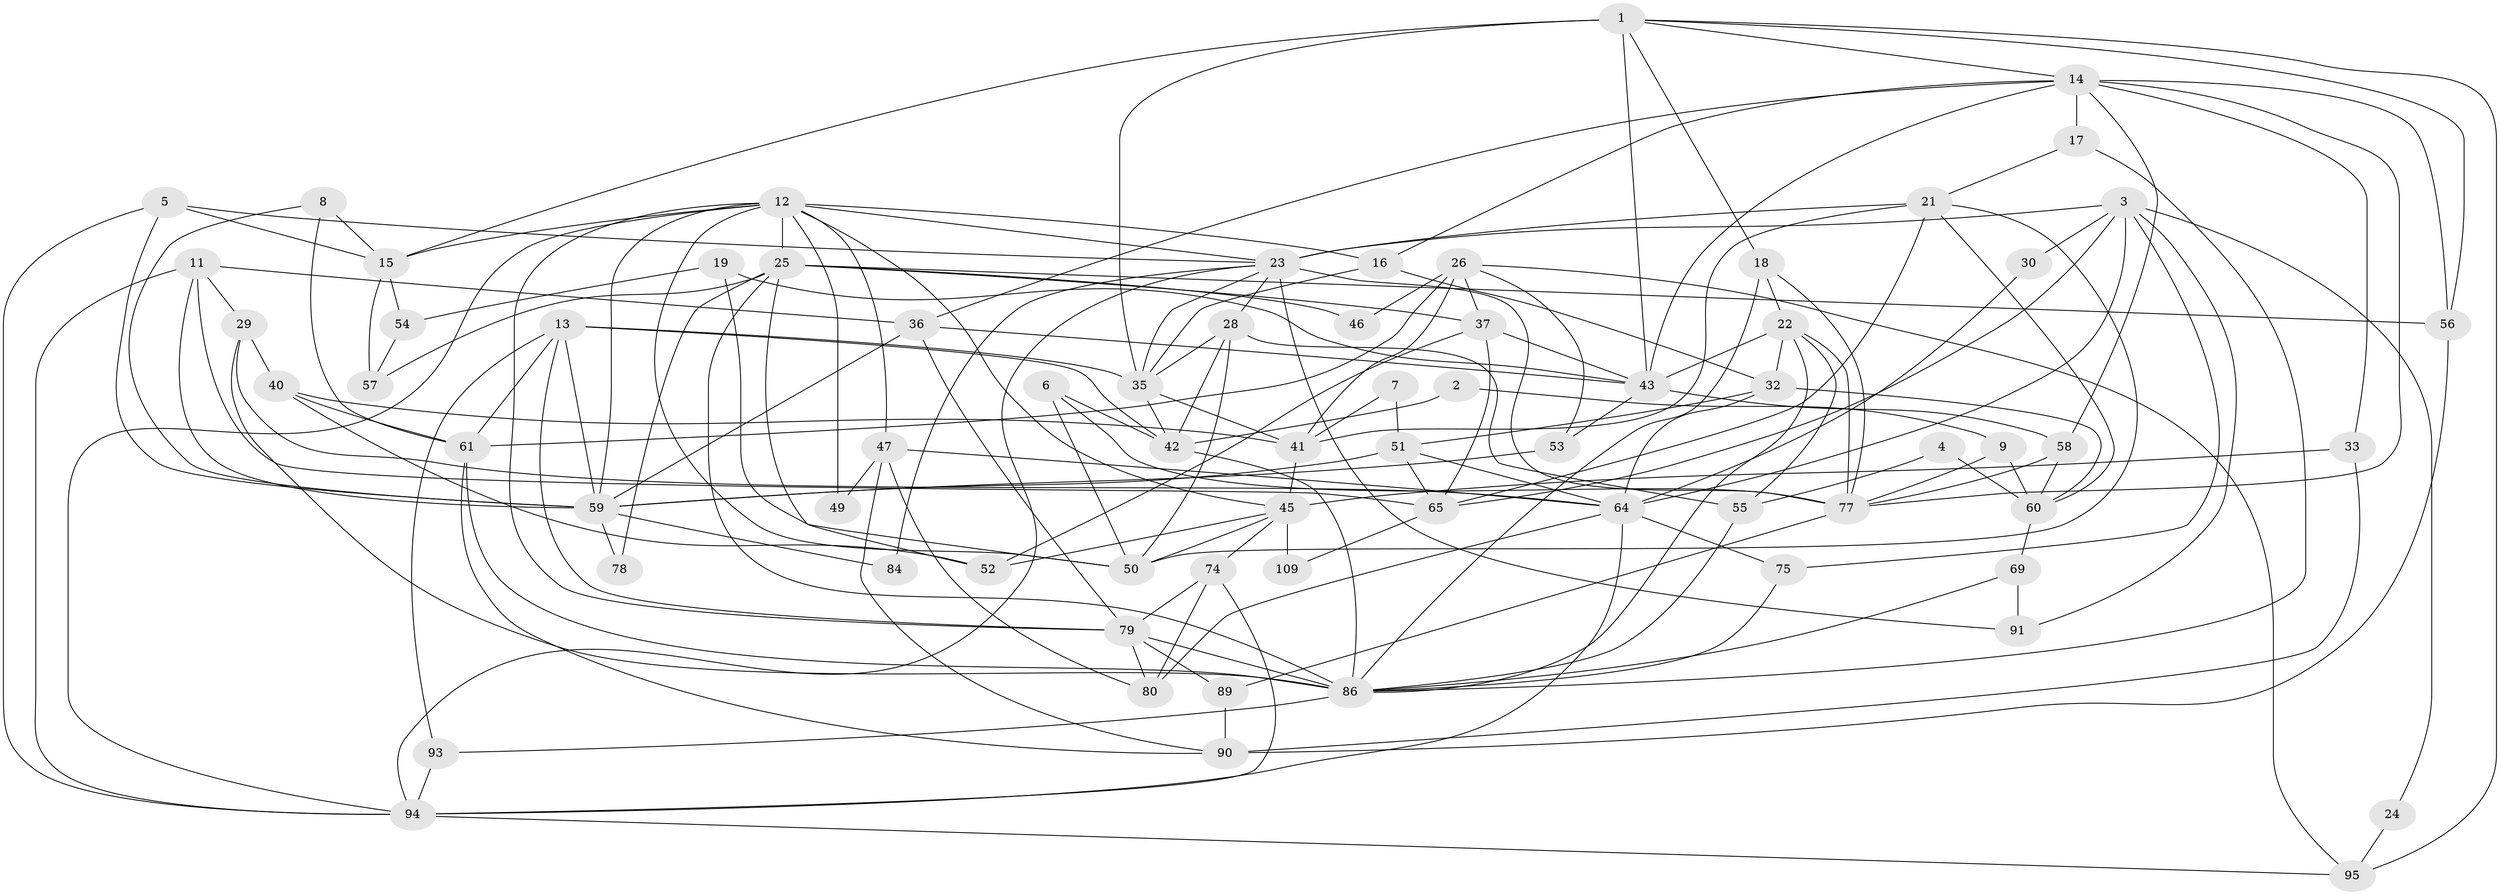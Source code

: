 // original degree distribution, {4: 0.3119266055045872, 2: 0.1743119266055046, 6: 0.10091743119266056, 3: 0.21100917431192662, 7: 0.027522935779816515, 5: 0.14678899082568808, 8: 0.01834862385321101, 10: 0.009174311926605505}
// Generated by graph-tools (version 1.1) at 2025/42/03/06/25 10:42:00]
// undirected, 70 vertices, 172 edges
graph export_dot {
graph [start="1"]
  node [color=gray90,style=filled];
  1 [super="+20"];
  2;
  3 [super="+27"];
  4;
  5;
  6;
  7;
  8 [super="+10"];
  9;
  11 [super="+105"];
  12 [super="+81"];
  13 [super="+38"];
  14 [super="+34"];
  15 [super="+44"];
  16;
  17;
  18 [super="+31"];
  19 [super="+71"];
  21 [super="+104"];
  22 [super="+66"];
  23 [super="+76"];
  24;
  25 [super="+107"];
  26 [super="+72"];
  28 [super="+88"];
  29 [super="+103"];
  30 [super="+39"];
  32;
  33 [super="+101"];
  35 [super="+70"];
  36 [super="+102"];
  37;
  40;
  41 [super="+83"];
  42 [super="+87"];
  43 [super="+48"];
  45 [super="+106"];
  46;
  47;
  49;
  50 [super="+63"];
  51 [super="+62"];
  52 [super="+96"];
  53;
  54;
  55 [super="+67"];
  56;
  57;
  58;
  59 [super="+92"];
  60 [super="+73"];
  61 [super="+82"];
  64 [super="+68"];
  65 [super="+85"];
  69;
  74;
  75;
  77 [super="+99"];
  78;
  79 [super="+100"];
  80;
  84;
  86 [super="+98"];
  89;
  90 [super="+108"];
  91;
  93;
  94 [super="+97"];
  95;
  109;
  1 -- 14;
  1 -- 95;
  1 -- 18;
  1 -- 35;
  1 -- 56;
  1 -- 43;
  1 -- 15;
  2 -- 9;
  2 -- 42;
  3 -- 30 [weight=2];
  3 -- 65;
  3 -- 64;
  3 -- 23;
  3 -- 24;
  3 -- 75;
  3 -- 91;
  4 -- 60;
  4 -- 55;
  5 -- 94;
  5 -- 59;
  5 -- 23;
  5 -- 15;
  6 -- 42;
  6 -- 77;
  6 -- 50;
  7 -- 41;
  7 -- 51;
  8 -- 15;
  8 -- 59;
  8 -- 61;
  9 -- 77;
  9 -- 60;
  11 -- 94;
  11 -- 65;
  11 -- 59;
  11 -- 36;
  11 -- 29;
  12 -- 94;
  12 -- 59;
  12 -- 25;
  12 -- 45;
  12 -- 79;
  12 -- 16;
  12 -- 49;
  12 -- 23;
  12 -- 47;
  12 -- 50;
  12 -- 15;
  13 -- 93;
  13 -- 59;
  13 -- 42;
  13 -- 35;
  13 -- 79;
  13 -- 61;
  14 -- 43;
  14 -- 16;
  14 -- 58;
  14 -- 17;
  14 -- 33;
  14 -- 36;
  14 -- 56;
  14 -- 77;
  15 -- 54;
  15 -- 57;
  16 -- 32;
  16 -- 35;
  17 -- 21;
  17 -- 86;
  18 -- 86;
  18 -- 22;
  18 -- 77;
  19 -- 43;
  19 -- 50;
  19 -- 54;
  21 -- 60;
  21 -- 65;
  21 -- 50;
  21 -- 23;
  21 -- 41;
  22 -- 32;
  22 -- 55;
  22 -- 86;
  22 -- 77;
  22 -- 43;
  23 -- 91;
  23 -- 77;
  23 -- 35;
  23 -- 84;
  23 -- 28;
  23 -- 94;
  24 -- 95;
  25 -- 52;
  25 -- 46;
  25 -- 56;
  25 -- 57;
  25 -- 78;
  25 -- 37;
  25 -- 86;
  26 -- 41;
  26 -- 46;
  26 -- 95;
  26 -- 53;
  26 -- 37;
  26 -- 61;
  28 -- 42;
  28 -- 50;
  28 -- 35;
  28 -- 55;
  29 -- 64;
  29 -- 40;
  29 -- 86;
  30 -- 64;
  32 -- 60;
  32 -- 64;
  32 -- 51;
  33 -- 45;
  33 -- 90;
  35 -- 41;
  35 -- 42;
  36 -- 79;
  36 -- 43;
  36 -- 59;
  37 -- 65;
  37 -- 43;
  37 -- 52;
  40 -- 52;
  40 -- 41;
  40 -- 61;
  41 -- 45;
  42 -- 86;
  43 -- 58;
  43 -- 53;
  45 -- 50;
  45 -- 74;
  45 -- 109;
  45 -- 52 [weight=2];
  47 -- 49;
  47 -- 80;
  47 -- 90;
  47 -- 64;
  51 -- 64;
  51 -- 65;
  51 -- 59;
  53 -- 59;
  54 -- 57;
  55 -- 86;
  56 -- 90;
  58 -- 60;
  58 -- 77;
  59 -- 84;
  59 -- 78;
  60 -- 69;
  61 -- 86;
  61 -- 90;
  64 -- 80;
  64 -- 94;
  64 -- 75;
  65 -- 109;
  69 -- 86;
  69 -- 91;
  74 -- 80;
  74 -- 94;
  74 -- 79;
  75 -- 86;
  77 -- 89;
  79 -- 86 [weight=2];
  79 -- 89;
  79 -- 80;
  86 -- 93;
  89 -- 90;
  93 -- 94;
  94 -- 95;
}
